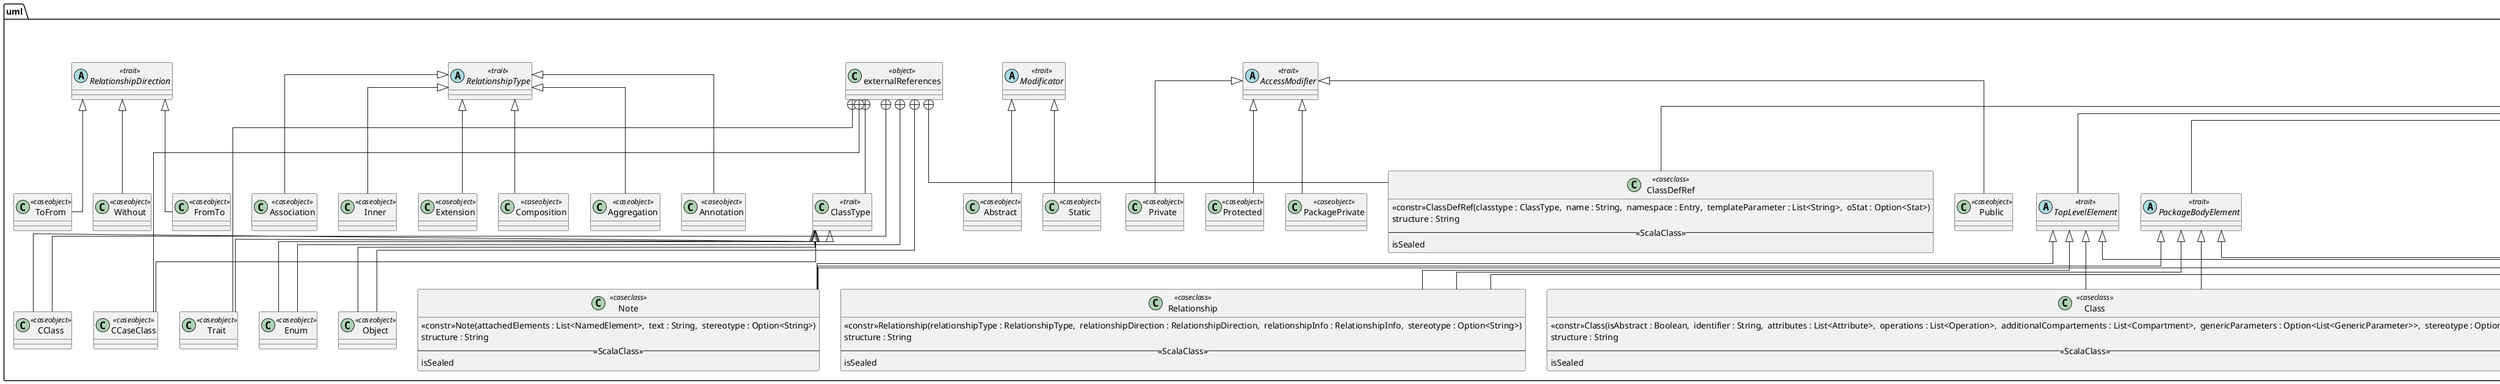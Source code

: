 @startuml need_to_find_id
abstract class uml.UMLElement << trait >>{
    pretty : String
    structure : String
    # listStructure(umlElements : List<T>) : String
    # optionString(os : Option<String>) : String
    # optionUMLElement(oElement : Option<UMLElement>) : String
    # optionAny(oA : T) : String 

}
uml.StereotypeElement --> "[0..1]" Option : stereotype <<bind A -> String >>  > 
uml.UMLElement <|-- uml.StereotypeElement 
abstract class uml.UMLElement << trait >>
abstract class uml.StereotypeElement << trait >>
uml.UMLElement <|-- uml.TopLevelElement 
abstract class uml.TopLevelElement << trait >>
uml.UMLElement <|-- uml.CompartmentElement 
abstract class uml.CompartmentElement << trait >>
uml.UMLElement <|-- uml.PackageBodyElement 
abstract class uml.PackageBodyElement << trait >>
uml.UMLElement <|-- uml.RelateableElement 
abstract class uml.RelateableElement << trait >>
uml.NamedElement --> "1" uml.String : identifier   > 
uml.NamedElement --> "1" scalameta::util::namespaces.Entry : namespace   > 
uml.UMLElement <|-- uml.NamedElement 
abstract class uml.NamedElement << trait >>
class uml.UMLUnit << caseclass >>{
    << constr >>UMLUnit(identifier : String,  toplevelElements : List<TopLevelElement>) 
    structure : String 
-- <<ScalaClass>> --
    isSealed 
}
uml.UMLElement <|-- uml.UMLUnit 
class uml.Package << caseclass >>{
    << constr >>Package(identifier : String,  packageBodyElements : List<PackageBodyElement>,  stereotype : Option<String>,  namespace : Entry) 
    structure : String 
-- <<ScalaClass>> --
    isSealed 
}
uml.TopLevelElement <|-- uml.Package 
abstract class uml.TopLevelElement << trait >>
uml.PackageBodyElement <|-- uml.Package 
abstract class uml.PackageBodyElement << trait >>
uml.StereotypeElement <|-- uml.Package 
abstract class uml.StereotypeElement << trait >>
uml.NamedElement <|-- uml.Package 
abstract class uml.NamedElement << trait >>
uml.RelateableElement <|-- uml.Package 
abstract class uml.RelateableElement << trait >>
class uml.GenericParameter << caseclass >>{
    << constr >>GenericParameter(identifier : String,  concreteType : Option<String>,  stereotype : Option<String>) 
    structure : String 
-- <<ScalaClass>> --
    isSealed 
}
uml.StereotypeElement <|-- uml.GenericParameter 
uml.NamedElement <|-- uml.GenericParameter 
abstract class uml.AccessModifier << trait >>
class uml.Private << caseobject >>
uml.AccessModifier <|-- uml.Private 
abstract class uml.AccessModifier << trait >>
class uml.Protected << caseobject >>
uml.AccessModifier <|-- uml.Protected 
class uml.PackagePrivate << caseobject >>
uml.AccessModifier <|-- uml.PackagePrivate 
class uml.Public << caseobject >>
uml.AccessModifier <|-- uml.Public 
abstract class uml.Modificator << trait >>
class uml.Static << caseobject >>
uml.Modificator <|-- uml.Static 
abstract class uml.Modificator << trait >>
class uml.Abstract << caseobject >>
uml.Modificator <|-- uml.Abstract 
class uml.externalReferences << object >>
uml.externalReferences +-- uml.ClassType 
abstract class uml.ClassType << trait >>
class uml.Trait << caseobject >>
uml.ClassType <|-- uml.Trait 
class uml.ClassType 
uml.externalReferences +-- uml.Trait 
class uml.Enum << caseobject >>
uml.ClassType <|-- uml.Enum 
uml.externalReferences +-- uml.Enum 
class uml.Object << caseobject >>
uml.ClassType <|-- uml.Object 
uml.externalReferences +-- uml.Object 
class uml.CClass << caseobject >>
uml.ClassType <|-- uml.CClass 
uml.externalReferences +-- uml.CClass 
class uml.CCaseClass << caseobject >>
uml.ClassType <|-- uml.CCaseClass 
uml.externalReferences +-- uml.CCaseClass 
class uml.ClassDefRef << caseclass >>{
    << constr >>ClassDefRef(classtype : ClassType,  name : String,  namespace : Entry,  templateParameter : List<String>,  oStat : Option<Stat>) 
    structure : String 
-- <<ScalaClass>> --
    isSealed 
}
uml.UMLElement <|-- uml.ClassDefRef 
uml.externalReferences +-- uml.ClassDefRef 
class uml.Class << caseclass >>{
    << constr >>Class(isAbstract : Boolean,  identifier : String,  attributes : List<Attribute>,  operations : List<Operation>,  additionalCompartements : List<Compartment>,  genericParameters : Option<List<GenericParameter>>,  stereotype : Option<String>,  namespace : Entry) 
    structure : String 
-- <<ScalaClass>> --
    isSealed 
}
uml.TopLevelElement <|-- uml.Class 
uml.StereotypeElement <|-- uml.Class 
uml.PackageBodyElement <|-- uml.Class 
uml.RelateableElement <|-- uml.Class 
uml.NamedElement <|-- uml.Class 
class uml.Attribute << caseclass >>{
    << constr >>Attribute(modificators : Option<List<Modificator>>,  modifier : Option<AccessModifier>,  identifier : String,  attributeType : Option<String>,  stereotype : Option<String>) 
    structure : String 
-- <<ScalaClass>> --
    isSealed 
}
uml.CompartmentElement <|-- uml.Attribute 
abstract class uml.CompartmentElement << trait >>
uml.StereotypeElement <|-- uml.Attribute 
uml.NamedElement <|-- uml.Attribute 
class uml.Parameter << caseclass >>{
    << constr >>Parameter(identifier : String,  paramType : String,  stereotype : Option<String>) 
    structure : String 
-- <<ScalaClass>> --
    isSealed 
}
uml.StereotypeElement <|-- uml.Parameter 
uml.NamedElement <|-- uml.Parameter 
class uml.Operation << caseclass >>{
    << constr >>Operation(modificator : Option<List<Modificator>>,  accessModifier : Option<AccessModifier>,  identifier : String,  paramSeq : List<List<Parameter>>,  returnType : Option<String>,  stereotype : Option<String>) 
    structure : String 
-- <<ScalaClass>> --
    isSealed 
}
uml.CompartmentElement <|-- uml.Operation 
uml.StereotypeElement <|-- uml.Operation 
uml.NamedElement <|-- uml.Operation 
class uml.Compartment << caseclass >>{
    << constr >>Compartment(identifier : Option<String>,  compartmentElements : List<CompartmentElement>,  stereotype : Option<String>) 
    structure : String 
-- <<ScalaClass>> --
    isSealed 
}
uml.UMLElement <|-- uml.Compartment 
uml.StereotypeElement <|-- uml.Compartment 
class uml.Note << caseclass >>{
    << constr >>Note(attachedElements : List<NamedElement>,  text : String,  stereotype : Option<String>) 
    structure : String 
-- <<ScalaClass>> --
    isSealed 
}
uml.TopLevelElement <|-- uml.Note 
uml.StereotypeElement <|-- uml.Note 
uml.PackageBodyElement <|-- uml.Note 
abstract class uml.RelationshipType << trait >>
class uml.Extension << caseobject >>
uml.RelationshipType <|-- uml.Extension 
abstract class uml.RelationshipType << trait >>
class uml.Composition << caseobject >>
uml.RelationshipType <|-- uml.Composition 
class uml.Aggregation << caseobject >>
uml.RelationshipType <|-- uml.Aggregation 
class uml.Annotation << caseobject >>
uml.RelationshipType <|-- uml.Annotation 
class uml.Association << caseobject >>
uml.RelationshipType <|-- uml.Association 
class uml.Inner << caseobject >>
uml.RelationshipType <|-- uml.Inner 
abstract class uml.RelationshipDirection << trait >>
class uml.FromTo << caseobject >>
uml.RelationshipDirection <|-- uml.FromTo 
abstract class uml.RelationshipDirection << trait >>
class uml.ToFrom << caseobject >>
uml.RelationshipDirection <|-- uml.ToFrom 
class uml.Without << caseobject >>
uml.RelationshipDirection <|-- uml.Without 
uml.UMLElement <|-- uml.RelationshipElement 
abstract class uml.RelationshipElement << trait >>
class uml.ConcreteClass << caseclass >>{
    << constr >>ConcreteClass(cls : &<TypeNameCollector(RelateableElement),TypeNameCollector(NamedElement)>) 
    structure : String 
-- <<ScalaClass>> --
    isSealed 
}
uml.RelationshipElement <|-- uml.ConcreteClass 
abstract class uml.RelationshipElement << trait >>
class uml.ClassRef << caseclass >>{
    << constr >>ClassRef(name : String,  namespace : Entry) 
    structure : String 
-- <<ScalaClass>> --
    isSealed 
}
uml.RelationshipElement <|-- uml.ClassRef 
class uml.RelationshipInfo << caseclass >>{
    << constr >>RelationshipInfo(sourceMultiplicity : Option<String>,  targetMultiplicity : Option<String>,  from : RelationshipElement,  to : RelationshipElement,  relationshipIdentifier : Option<String>,  identifierDirection : RelationshipDirection) 
    structure : String 
-- <<ScalaClass>> --
    isSealed 
}
uml.UMLElement <|-- uml.RelationshipInfo 
class uml.Relationship << caseclass >>{
    << constr >>Relationship(relationshipType : RelationshipType,  relationshipDirection : RelationshipDirection,  relationshipInfo : RelationshipInfo,  stereotype : Option<String>) 
    structure : String 
-- <<ScalaClass>> --
    isSealed 
}
uml.TopLevelElement <|-- uml.Relationship 
uml.PackageBodyElement <|-- uml.Relationship 
uml.StereotypeElement <|-- uml.Relationship 

skinparam linetype ortho
@enduml